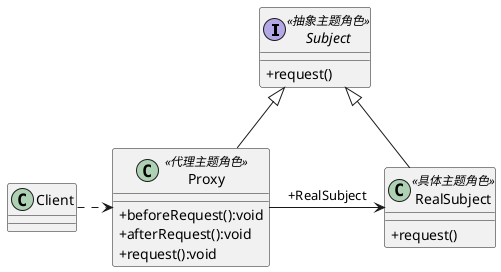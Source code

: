@startuml
skinparam classAttributeIconSize 0
interface Subject <<抽象主题角色>> {
    +request()
}
class RealSubject <<具体主题角色>> {
    +request()
}
class Proxy <<代理主题角色>> {
    +beforeRequest():void
    +afterRequest():void
    +request():void
}

Subject <|-- RealSubject
Subject <|-- Proxy
Proxy -> RealSubject:+RealSubject
Client .> Proxy
@enduml